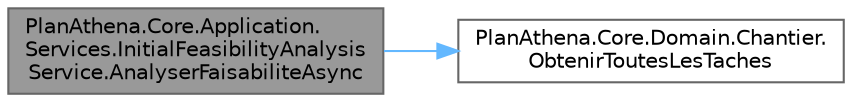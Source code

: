 digraph "PlanAthena.Core.Application.Services.InitialFeasibilityAnalysisService.AnalyserFaisabiliteAsync"
{
 // LATEX_PDF_SIZE
  bgcolor="transparent";
  edge [fontname=Helvetica,fontsize=10,labelfontname=Helvetica,labelfontsize=10];
  node [fontname=Helvetica,fontsize=10,shape=box,height=0.2,width=0.4];
  rankdir="LR";
  Node1 [id="Node000001",label="PlanAthena.Core.Application.\lServices.InitialFeasibilityAnalysis\lService.AnalyserFaisabiliteAsync",height=0.2,width=0.4,color="gray40", fillcolor="grey60", style="filled", fontcolor="black",tooltip="Analyse la faisabilité préliminaire du chantier, en se concentrant sur la couverture des métiers."];
  Node1 -> Node2 [id="edge1_Node000001_Node000002",color="steelblue1",style="solid",tooltip=" "];
  Node2 [id="Node000002",label="PlanAthena.Core.Domain.Chantier.\lObtenirToutesLesTaches",height=0.2,width=0.4,color="grey40", fillcolor="white", style="filled",URL="$class_plan_athena_1_1_core_1_1_domain_1_1_chantier.html#a6e269d9bdd8c78a832b5bb14d855585c",tooltip=" "];
}
